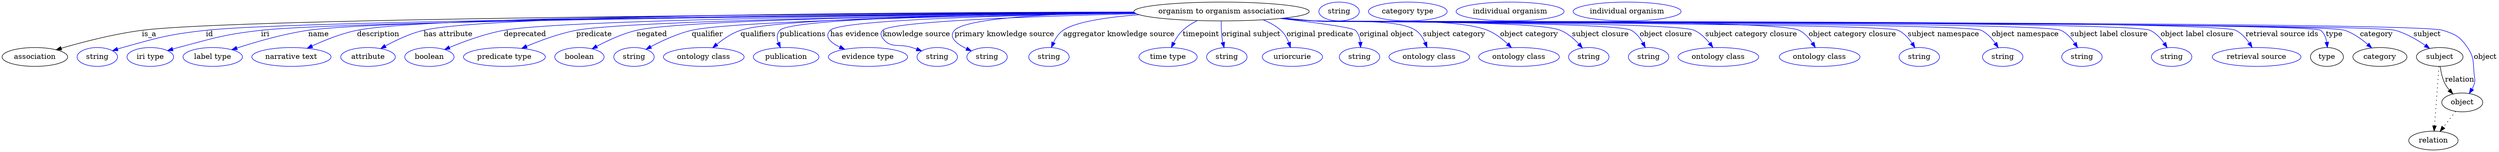 digraph {
	graph [bb="0,0,4753.4,283"];
	node [label="\N"];
	"organism to organism association"	[height=0.5,
		label="organism to organism association",
		pos="2322.4,265",
		width=4.6399];
	association	[height=0.5,
		pos="62.394,178",
		width=1.7332];
	"organism to organism association" -> association	[label=is_a,
		lp="279.39,221.5",
		pos="e,102.71,191.78 2155.7,263.31 1699.1,261.13 450.07,253 265.39,229 212.36,222.11 153.12,206.58 112.39,194.65"];
	id	[color=blue,
		height=0.5,
		label=string,
		pos="181.39,178",
		width=1.0652];
	"organism to organism association" -> id	[color=blue,
		label=id,
		lp="394.39,221.5",
		pos="e,210.38,189.97 2156.2,262.78 1719.4,259.33 560.23,248.44 387.39,229 316.11,220.98 298.47,215.35 229.39,196 226.29,195.13 223.09,\
194.16 219.89,193.14",
		style=solid];
	iri	[color=blue,
		height=0.5,
		label="iri type",
		pos="282.39,178",
		width=1.2277];
	"organism to organism association" -> iri	[color=blue,
		label=iri,
		lp="500.39,221.5",
		pos="e,315.32,190.14 2156.6,262.61 1736.9,258.84 654.7,247.44 492.39,229 421.55,220.95 404.32,214.25 335.39,196 332.02,195.11 328.55,\
194.13 325.07,193.11",
		style=solid];
	name	[color=blue,
		height=0.5,
		label="label type",
		pos="401.39,178",
		width=1.5707];
	"organism to organism association" -> name	[color=blue,
		label=name,
		lp="602.39,221.5",
		pos="e,437.57,191.87 2156.2,263.01 1751.1,260.28 735.02,251.26 582.39,229 535.51,222.16 483.52,206.97 447.34,195.12",
		style=solid];
	description	[color=blue,
		height=0.5,
		label="narrative text",
		pos="551.39,178",
		width=2.0943];
	"organism to organism association" -> description	[color=blue,
		label=description,
		lp="715.89,221.5",
		pos="e,581.26,194.62 2155.6,263.86 1765.8,263.06 817.28,258.1 675.39,229 645.79,222.93 614.22,210.1 590.34,198.95",
		style=solid];
	"has attribute"	[color=blue,
		height=0.5,
		label=attribute,
		pos="696.39,178",
		width=1.4443];
	"organism to organism association" -> "has attribute"	[color=blue,
		label="has attribute",
		lp="848.39,221.5",
		pos="e,720.34,194.01 2155.4,264.1 1787.6,263.75 929.99,259.61 801.39,229 775.85,222.92 749.15,210.11 729.07,198.98",
		style=solid];
	deprecated	[color=blue,
		height=0.5,
		label=boolean,
		pos="813.39,178",
		width=1.2999];
	"organism to organism association" -> deprecated	[color=blue,
		label=deprecated,
		lp="994.89,221.5",
		pos="e,842.36,192.32 2156.6,262.68 1818,259.56 1069.5,250.32 954.39,229 918.53,222.36 879.58,207.95 851.72,196.3",
		style=solid];
	predicate	[color=blue,
		height=0.5,
		label="predicate type",
		pos="956.39,178",
		width=2.1665];
	"organism to organism association" -> predicate	[color=blue,
		label=predicate,
		lp="1126.4,221.5",
		pos="e,989.07,194.43 2157,262.26 1845.5,258.56 1193.9,248.57 1092.4,229 1059.8,222.73 1024.7,209.66 998.37,198.45",
		style=solid];
	negated	[color=blue,
		height=0.5,
		label=boolean,
		pos="1099.4,178",
		width=1.2999];
	"organism to organism association" -> negated	[color=blue,
		label=negated,
		lp="1236.4,221.5",
		pos="e,1123.7,193.71 2157,262.46 1868.9,259.23 1297,250.22 1207.4,229 1181.1,222.77 1153.4,209.83 1132.7,198.67",
		style=solid];
	qualifier	[color=blue,
		height=0.5,
		label=string,
		pos="1202.4,178",
		width=1.0652];
	"organism to organism association" -> qualifier	[color=blue,
		label=qualifier,
		lp="1342.4,221.5",
		pos="e,1225.5,192.74 2157.9,261.81 1892.7,257.75 1392.1,247.72 1312.4,229 1284.8,222.53 1255.7,208.97 1234.4,197.61",
		style=solid];
	qualifiers	[color=blue,
		height=0.5,
		label="ontology class",
		pos="1335.4,178",
		width=2.1304];
	"organism to organism association" -> qualifiers	[color=blue,
		label=qualifiers,
		lp="1438.9,221.5",
		pos="e,1352.5,195.59 2156.5,262.82 1911.5,260.29 1474.2,252.52 1405.4,229 1388.8,223.34 1372.7,212.36 1360.2,202.14",
		style=solid];
	publications	[color=blue,
		height=0.5,
		label=publication,
		pos="1492.4,178",
		width=1.7332];
	"organism to organism association" -> publications	[color=blue,
		label=publications,
		lp="1524.4,221.5",
		pos="e,1481.4,195.88 2156.3,262.92 1917.6,260.55 1503.4,252.97 1480.4,229 1474.3,222.63 1474.7,213.73 1477.5,205.2",
		style=solid];
	"has evidence"	[color=blue,
		height=0.5,
		label="evidence type",
		pos="1648.4,178",
		width=2.0943];
	"organism to organism association" -> "has evidence"	[color=blue,
		label="has evidence",
		lp="1622.9,221.5",
		pos="e,1604.1,192.7 2157.4,261.97 1943.8,258.5 1596.2,249.71 1576.4,229 1564.6,216.67 1576.9,205.56 1594.5,196.96",
		style=solid];
	"knowledge source"	[color=blue,
		height=0.5,
		label=string,
		pos="1780.4,178",
		width=1.0652];
	"organism to organism association" -> "knowledge source"	[color=blue,
		label="knowledge source",
		lp="1740.9,221.5",
		pos="e,1751,189.57 2159.9,260.71 1973.9,256.13 1692.9,246.38 1676.4,229 1671.8,224.16 1672.5,219.39 1676.4,214 1691.8,192.87 1707.6,204.36 \
1732.4,196 1735.3,195.01 1738.3,193.98 1741.4,192.93",
		style=solid];
	"primary knowledge source"	[color=blue,
		height=0.5,
		label=string,
		pos="1875.4,178",
		width=1.0652];
	"organism to organism association" -> "primary knowledge source"	[color=blue,
		label="primary knowledge source",
		lp="1908.4,221.5",
		pos="e,1845.5,189.63 2155.8,263.64 2016.4,261.54 1836.7,253.95 1813.4,229 1801.1,215.82 1817.4,203.1 1836.4,193.79",
		style=solid];
	"aggregator knowledge source"	[color=blue,
		height=0.5,
		label=string,
		pos="1993.4,178",
		width=1.0652];
	"organism to organism association" -> "aggregator knowledge source"	[color=blue,
		label="aggregator knowledge source",
		lp="2126.9,221.5",
		pos="e,1998.1,196.21 2165.2,258.88 2104.9,254.23 2044.7,245.47 2020.4,229 2012.1,223.39 2006.2,214.39 2002,205.56",
		style=solid];
	timepoint	[color=blue,
		height=0.5,
		label="time type",
		pos="2220.4,178",
		width=1.5346];
	"organism to organism association" -> timepoint	[color=blue,
		label=timepoint,
		lp="2283.4,221.5",
		pos="e,2226.8,196.04 2276.2,247.55 2266.3,242.61 2256.4,236.47 2248.4,229 2241.3,222.39 2235.6,213.58 2231.2,205.19",
		style=solid];
	"original subject"	[color=blue,
		height=0.5,
		label=string,
		pos="2332.4,178",
		width=1.0652];
	"organism to organism association" -> "original subject"	[color=blue,
		label="original subject",
		lp="2379.4,221.5",
		pos="e,2327.2,195.93 2321.8,246.8 2321.6,237.12 2321.9,224.84 2323.4,214 2323.8,211.3 2324.3,208.5 2324.8,205.72",
		style=solid];
	"original predicate"	[color=blue,
		height=0.5,
		label=uriorcurie,
		pos="2457.4,178",
		width=1.5887];
	"organism to organism association" -> "original predicate"	[color=blue,
		label="original predicate",
		lp="2509.9,221.5",
		pos="e,2453.8,196 2401.5,249.12 2413.8,244.21 2425.7,237.68 2435.4,229 2442.3,222.83 2447.2,214.08 2450.5,205.62",
		style=solid];
	"original object"	[color=blue,
		height=0.5,
		label=string,
		pos="2585.4,178",
		width=1.0652];
	"organism to organism association" -> "original object"	[color=blue,
		label="original object",
		lp="2636.9,221.5",
		pos="e,2587.4,196.15 2434.4,251.64 2500.3,243.86 2572,234.31 2577.4,229 2583.4,223.12 2586,214.66 2587,206.36",
		style=solid];
	"subject category"	[color=blue,
		height=0.5,
		label="ontology class",
		pos="2718.4,178",
		width=2.1304];
	"organism to organism association" -> "subject category"	[color=blue,
		label="subject category",
		lp="2765.9,221.5",
		pos="e,2714.1,196.27 2442.2,252.37 2461,250.56 2480.2,248.72 2498.4,247 2541.5,242.92 2656.5,253.16 2692.4,229 2700.6,223.47 2706.4,214.48 \
2710.4,205.64",
		style=solid];
	"object category"	[color=blue,
		height=0.5,
		label="ontology class",
		pos="2889.4,178",
		width=2.1304];
	"organism to organism association" -> "object category"	[color=blue,
		label="object category",
		lp="2908.9,221.5",
		pos="e,2875,195.72 2438.8,252.06 2458.7,250.22 2479.1,248.46 2498.4,247 2571.8,241.46 2760.8,255.95 2829.4,229 2843.8,223.33 2857.3,212.76 \
2867.8,202.8",
		style=solid];
	"subject closure"	[color=blue,
		height=0.5,
		label=string,
		pos="3022.4,178",
		width=1.0652];
	"organism to organism association" -> "subject closure"	[color=blue,
		label="subject closure",
		lp="3044.9,221.5",
		pos="e,3010.2,195.29 2437.3,251.93 2457.7,250.07 2478.6,248.33 2498.4,247 2550.5,243.49 2920.1,249 2968.4,229 2981.8,223.45 2994,212.97 \
3003.3,203.04",
		style=solid];
	"object closure"	[color=blue,
		height=0.5,
		label=string,
		pos="3136.4,178",
		width=1.0652];
	"organism to organism association" -> "object closure"	[color=blue,
		label="object closure",
		lp="3169.4,221.5",
		pos="e,3130,196.13 2436.9,251.83 2457.3,249.97 2478.5,248.26 2498.4,247 2532,244.88 3074,245.37 3103.4,229 3112.9,223.68 3120.2,214.32 \
3125.5,205.12",
		style=solid];
	"subject category closure"	[color=blue,
		height=0.5,
		label="ontology class",
		pos="3269.4,178",
		width=2.1304];
	"organism to organism association" -> "subject category closure"	[color=blue,
		label="subject category closure",
		lp="3331.9,221.5",
		pos="e,3258.9,196.29 2436.4,251.79 2457,249.92 2478.3,248.22 2498.4,247 2538.6,244.56 3186.7,245.65 3223.4,229 3235,223.72 3245,213.96 \
3252.7,204.46",
		style=solid];
	"object category closure"	[color=blue,
		height=0.5,
		label="ontology class",
		pos="3462.4,178",
		width=2.1304];
	"organism to organism association" -> "object category closure"	[color=blue,
		label="object category closure",
		lp="3524.9,221.5",
		pos="e,3454.1,196.25 2435.9,251.74 2456.7,249.87 2478.2,248.17 2498.4,247 2549.7,244.03 3377.4,252 3423.4,229 3433.8,223.77 3442.3,214.29 \
3448.7,204.98",
		style=solid];
	"subject namespace"	[color=blue,
		height=0.5,
		label=string,
		pos="3652.4,178",
		width=1.0652];
	"organism to organism association" -> "subject namespace"	[color=blue,
		label="subject namespace",
		lp="3698.4,221.5",
		pos="e,3644.1,195.78 2435.4,251.73 2456.3,249.85 2478,248.15 2498.4,247 2529.3,245.26 3584.6,242.63 3612.4,229 3623.2,223.68 3632.1,213.86 \
3638.7,204.32",
		style=solid];
	"object namespace"	[color=blue,
		height=0.5,
		label=string,
		pos="3811.4,178",
		width=1.0652];
	"organism to organism association" -> "object namespace"	[color=blue,
		label="object namespace",
		lp="3854.4,221.5",
		pos="e,3802.8,195.8 2435.4,251.7 2456.3,249.82 2478,248.13 2498.4,247 2533.7,245.05 3738.6,244.34 3770.4,229 3781.4,223.7 3790.4,213.89 \
3797.2,204.35",
		style=solid];
	"subject label closure"	[color=blue,
		height=0.5,
		label=string,
		pos="3962.4,178",
		width=1.0652];
	"organism to organism association" -> "subject label closure"	[color=blue,
		label="subject label closure",
		lp="4014.4,221.5",
		pos="e,3954.1,195.79 2435.4,251.67 2456.3,249.79 2478,248.11 2498.4,247 2537.9,244.85 3886.8,246.36 3922.4,229 3933.3,223.7 3942.1,213.88 \
3948.7,204.34",
		style=solid];
	"object label closure"	[color=blue,
		height=0.5,
		label=string,
		pos="4133.4,178",
		width=1.0652];
	"organism to organism association" -> "object label closure"	[color=blue,
		label="object label closure",
		lp="4181.9,221.5",
		pos="e,4124.8,195.81 2435,251.69 2456,249.8 2477.9,248.11 2498.4,247 2542.6,244.62 4052.5,248.17 4092.4,229 4103.4,223.72 4112.4,213.9 \
4119.2,204.36",
		style=solid];
	"retrieval source ids"	[color=blue,
		height=0.5,
		label="retrieval source",
		pos="4295.4,178",
		width=2.347];
	"organism to organism association" -> "retrieval source ids"	[color=blue,
		label="retrieval source ids",
		lp="4343.9,221.5",
		pos="e,4286.8,196.3 2435,251.67 2456,249.78 2477.9,248.1 2498.4,247 2547.1,244.4 4211.5,250.37 4255.4,229 4266.1,223.78 4274.9,214.17 \
4281.4,204.76",
		style=solid];
	type	[height=0.5,
		pos="4429.4,178",
		width=0.86659];
	"organism to organism association" -> type	[color=blue,
		label=type,
		lp="4443.4,221.5",
		pos="e,4430.2,196.19 2435,251.66 2456,249.77 2477.9,248.09 2498.4,247 2525,245.59 4396.5,245.6 4417.4,229 4424.2,223.55 4427.6,214.93 \
4429.2,206.37",
		style=solid];
	category	[height=0.5,
		pos="4530.4,178",
		width=1.4263];
	"organism to organism association" -> category	[color=blue,
		label=category,
		lp="4523.9,221.5",
		pos="e,4514.8,195.26 2435,251.66 2456,249.76 2477.9,248.08 2498.4,247 2552.9,244.12 4411.7,246.44 4463.4,229 4479.6,223.54 4495.1,212.51 \
4507.1,202.2",
		style=solid];
	subject	[height=0.5,
		pos="4644.4,178",
		width=1.2277];
	"organism to organism association" -> subject	[color=blue,
		label=subject,
		lp="4620.4,221.5",
		pos="e,4625.1,194.33 2435,251.65 2456,249.76 2477.9,248.08 2498.4,247 2555.6,243.99 4504.2,244.28 4559.4,229 4580.1,223.25 4601,211.09 \
4616.9,200.2",
		style=solid];
	object	[height=0.5,
		pos="4687.4,91",
		width=1.0832];
	"organism to organism association" -> object	[color=blue,
		label=object,
		lp="4731.4,178",
		pos="e,4700.8,108.09 2435,251.64 2456,249.75 2477.9,248.08 2498.4,247 2558.1,243.87 4593.5,247.25 4650.4,229 4674.7,221.21 4683,217.1 \
4697.4,196 4711.3,175.59 4707.5,166.51 4710.4,142 4711.2,135.38 4712.3,133.39 4710.4,127 4709.4,123.55 4707.9,120.13 4706.1,116.85",
		style=solid];
	association_type	[color=blue,
		height=0.5,
		label=string,
		pos="2545.4,265",
		width=1.0652];
	association_category	[color=blue,
		height=0.5,
		label="category type",
		pos="2676.4,265",
		width=2.0762];
	subject -> object	[label=relation,
		lp="4682.4,134.5",
		pos="e,4669.5,107.23 4645.5,159.55 4646.7,149.57 4649.2,137.07 4654.4,127 4656.6,122.68 4659.5,118.52 4662.7,114.66"];
	relation	[height=0.5,
		pos="4632.4,18",
		width=1.2999];
	subject -> relation	[pos="e,4633.7,36.188 4643.1,159.79 4641,132.48 4637,78.994 4634.5,46.38",
		style=dotted];
	"organism to organism association_subject"	[color=blue,
		height=0.5,
		label="individual organism",
		pos="2871.4,265",
		width=2.8525];
	object -> relation	[pos="e,4645.2,35.54 4674.9,73.889 4668,64.939 4659.2,53.617 4651.4,43.584",
		style=dotted];
	"organism to organism association_object"	[color=blue,
		height=0.5,
		label="individual organism",
		pos="3094.4,265",
		width=2.8525];
}
